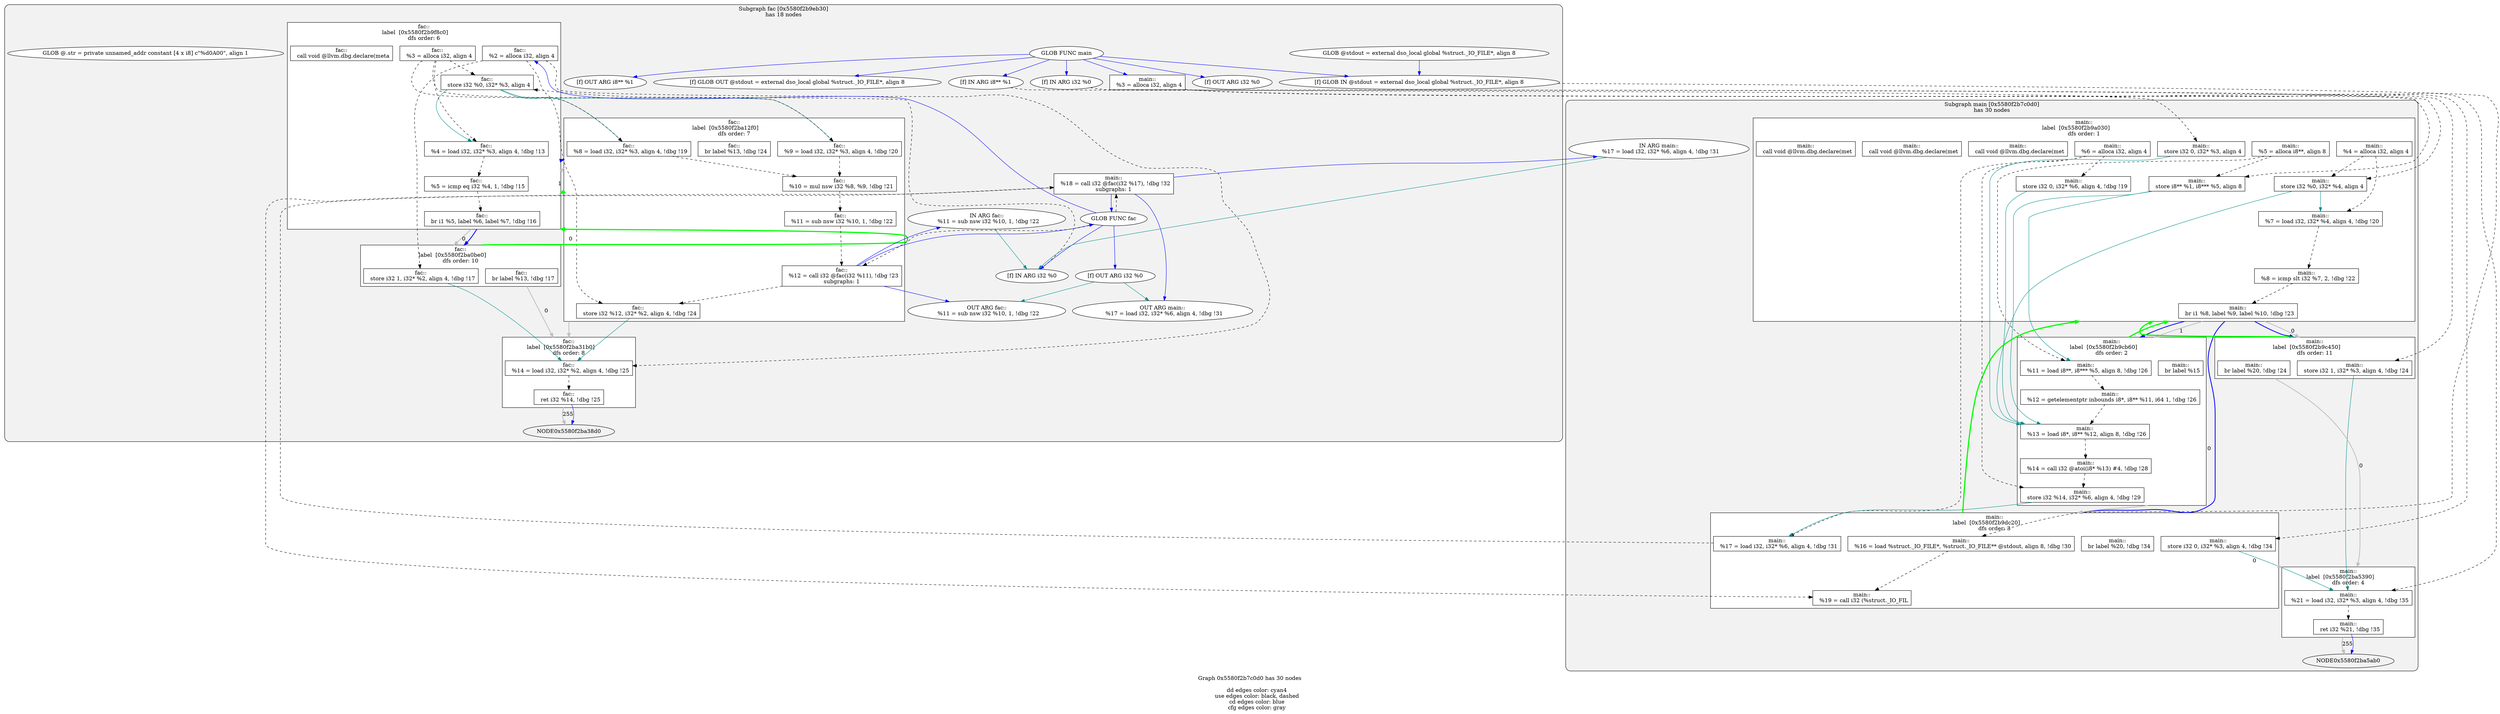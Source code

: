 digraph "DependenceGraph" {
	compound=true label="Graph 0x5580f2b7c0d0 has 30 nodes\n
	dd edges color: cyan4
	use edges color: black, dashed
	cd edges color: blue
	cfg edges color: gray"

	/* subgraph 0x5580f2b9eb30 nodes */
	subgraph cluster_0x5580f2b9eb30 {
		style="filled, rounded" fillcolor=gray95
		label="Subgraph fac [0x5580f2b9eb30]\nhas 18 nodes
"
		NODE0x5580f2b9f380 [label="[f] IN ARG i32 %0" style=filled fillcolor=white]
		/* -- node 0x5580f2b86630
		 * ------------------------------------------- */
		/* DD edges */
		/* USE edges */
		NODE0x5580f2b9f380 -> NODE0x5580f2b9ff90 [color="black" rank=max style="dashed"]
		/* CD edges */
		/* ID edges */
		NODE0x5580f2b9f580 [label="[f] OUT ARG i32 %0" style=filled fillcolor=white]
		/* -- node 0x5580f2b86630
		 * ------------------------------------------- */
		/* DD edges */
		NODE0x5580f2b9f580 -> NODE0x5580f2ba2820 [color="cyan4" rank=max]
		NODE0x5580f2b9f580 -> NODE0x5580f2ba4770 [color="cyan4" rank=max]
		/* USE edges */
		/* CD edges */
		/* ID edges */
		/* Basic Block fac::
label  [0x5580f2b9f8c0] */
		subgraph cluster_bb_0x5580f2b9f8c0 {
			style=filled fillcolor=white
			label="fac::
label  [0x5580f2b9f8c0]		\ndfs order: 6"
			NODE0x5580f2b9fad0 [shape=rect label="0x5580f2b80480"]
			NODE0x5580f2b9fd30 [shape=rect label="0x5580f2b80410"]
			NODE0x5580f2b9ff90 [shape=rect label="0x5580f2b84ec0"]
			NODE0x5580f2ba01f0 [shape=rect label="0x5580f2b76d50"]
			NODE0x5580f2ba0480 [shape=rect label="0x5580f2b803a0"]
			NODE0x5580f2ba06e0 [shape=rect label="0x5580f2b4efc0"]
			NODE0x5580f2ba0940 [shape=rect label="0x5580f2b87270"]
		} /* cluster_bb_0x5580f2b9f8c0 */

		/* Basic Block fac::
label  [0x5580f2ba0be0] */
		subgraph cluster_bb_0x5580f2ba0be0 {
			style=filled fillcolor=white
			label="fac::
label  [0x5580f2ba0be0]		\ndfs order: 10"
			NODE0x5580f2ba0df0 [shape=rect label="0x5580f2b87330"]
			NODE0x5580f2ba1050 [shape=rect label="0x5580f2b80300"]
		} /* cluster_bb_0x5580f2ba0be0 */

		/* Basic Block fac::
label  [0x5580f2ba12f0] */
		subgraph cluster_bb_0x5580f2ba12f0 {
			style=filled fillcolor=white
			label="fac::
label  [0x5580f2ba12f0]		\ndfs order: 7"
			NODE0x5580f2ba1500 [shape=rect label="0x5580f2b80290"]
			NODE0x5580f2ba1760 [shape=rect label="0x5580f2b801f0"]
			NODE0x5580f2ba19c0 [shape=rect label="0x5580f2b87450"]
			NODE0x5580f2ba1c20 [shape=rect label="0x5580f2b87510"]
			NODE0x5580f2ba1e80 [shape=rect label="0x5580f2b875d0"]
			NODE0x5580f2ba2cb0 [shape=rect label="0x5580f2b876a0"]
			NODE0x5580f2ba2f10 [shape=rect label="0x5580f2b87740"]
		} /* cluster_bb_0x5580f2ba12f0 */

		/* Basic Block fac::
label  [0x5580f2ba31b0] */
		subgraph cluster_bb_0x5580f2ba31b0 {
			style=filled fillcolor=white
			label="fac::
label  [0x5580f2ba31b0]		\ndfs order: 8"
			NODE0x5580f2ba33c0 [shape=rect label="0x5580f2b877b0"]
			NODE0x5580f2ba3620 [shape=rect label="0x5580f2b87850"]
		} /* cluster_bb_0x5580f2ba31b0 */

	NODE0x5580f2ba0940 -> NODE0x5580f2ba0df0 [penwidth=2 label="0"  ltail=cluster_bb_0x5580f2b9f8c0  lhead=cluster_bb_0x5580f2ba0be0  color="gray"]
	NODE0x5580f2ba0940 -> NODE0x5580f2ba1500 [penwidth=2 label="1"  ltail=cluster_bb_0x5580f2b9f8c0  lhead=cluster_bb_0x5580f2ba12f0  color="gray"]
	NODE0x5580f2ba0940 -> NODE0x5580f2ba0df0 [penwidth=2 color=blue  ltail=cluster_bb_0x5580f2b9f8c0  lhead=cluster_bb_0x5580f2ba0be0]
	NODE0x5580f2ba0940 -> NODE0x5580f2ba1500 [penwidth=2 color=blue  ltail=cluster_bb_0x5580f2b9f8c0  lhead=cluster_bb_0x5580f2ba12f0]
	NODE0x5580f2ba1050 -> NODE0x5580f2ba33c0 [penwidth=2 label="0"  ltail=cluster_bb_0x5580f2ba0be0  lhead=cluster_bb_0x5580f2ba31b0  color="gray"]
	/* post-dominance frontiers */
NODE0x5580f2ba0df0 -> NODE0x5580f2ba0940 [penwidth=3 color=green  ltail=cluster_bb_0x5580f2ba0be0  lhead=cluster_bb_0x5580f2b9f8c0 constraint=false]
	NODE0x5580f2ba2f10 -> NODE0x5580f2ba33c0 [penwidth=2 label="0"  ltail=cluster_bb_0x5580f2ba12f0  lhead=cluster_bb_0x5580f2ba31b0  color="gray"]
	/* post-dominance frontiers */
NODE0x5580f2ba1500 -> NODE0x5580f2ba0940 [penwidth=3 color=green  ltail=cluster_bb_0x5580f2ba12f0  lhead=cluster_bb_0x5580f2b9f8c0 constraint=false]
	NODE0x5580f2ba3620 -> NODE0x5580f2ba38d0 [penwidth=2 label="255"  ltail=cluster_bb_0x5580f2ba31b0  lhead=cluster_bb_0x5580f2ba3ad0  color="gray"]
		NODE0x5580f2ba06e0 [label="fac::
  %5 = icmp eq i32 %4, 1, !dbg !15" labelURL="recursion.c:5:11" style=filled fillcolor=white]
		/* -- node 0x5580f2b4efc0
		 * ------------------------------------------- */
		/* DD edges */
		/* USE edges */
		NODE0x5580f2ba06e0 -> NODE0x5580f2ba0940 [color="black" rank=max style="dashed"]
		/* CD edges */
		/* ID edges */
		NODE0x5580f2ba01f0 [label="fac::
  call void @llvm.dbg.declare(meta" labelURL="recursion.c:4:13" style=filled fillcolor=white]
		/* -- node 0x5580f2b76d50
		 * ------------------------------------------- */
		/* DD edges */
		/* USE edges */
		/* CD edges */
		/* ID edges */
		NODE0x5580f2ba1760 [label="fac::
  %9 = load i32, i32* %3, align 4, !dbg !20" labelURL="recursion.c:9:20" style=filled fillcolor=white]
		/* -- node 0x5580f2b801f0
		 * ------------------------------------------- */
		/* DD edges */
		/* USE edges */
		NODE0x5580f2ba1760 -> NODE0x5580f2ba19c0 [color="black" rank=max style="dashed"]
		/* CD edges */
		/* ID edges */
		NODE0x5580f2ba1500 [label="fac::
  %8 = load i32, i32* %3, align 4, !dbg !19" labelURL="recursion.c:9:16" style=filled fillcolor=white]
		/* -- node 0x5580f2b80290
		 * ------------------------------------------- */
		/* DD edges */
		/* USE edges */
		NODE0x5580f2ba1500 -> NODE0x5580f2ba19c0 [color="black" rank=max style="dashed"]
		/* CD edges */
		/* ID edges */
		NODE0x5580f2ba1050 [label="fac::
  br label %13, !dbg !17" labelURL="recursion.c:6:9" style=filled fillcolor=white]
		/* -- node 0x5580f2b80300
		 * ------------------------------------------- */
		/* DD edges */
		/* USE edges */
		/* CD edges */
		/* ID edges */
		NODE0x5580f2ba0480 [label="fac::
  %4 = load i32, i32* %3, align 4, !dbg !13" labelURL="recursion.c:5:9" style=filled fillcolor=white]
		/* -- node 0x5580f2b803a0
		 * ------------------------------------------- */
		/* DD edges */
		/* USE edges */
		NODE0x5580f2ba0480 -> NODE0x5580f2ba06e0 [color="black" rank=max style="dashed"]
		/* CD edges */
		/* ID edges */
		NODE0x5580f2b9fd30 [label="fac::
  %3 = alloca i32, align 4" style=filled fillcolor=white]
		/* -- node 0x5580f2b80410
		 * ------------------------------------------- */
		/* DD edges */
		/* USE edges */
		NODE0x5580f2b9fd30 -> NODE0x5580f2b9ff90 [color="black" rank=max style="dashed"]
		NODE0x5580f2b9fd30 -> NODE0x5580f2ba0480 [color="black" rank=max style="dashed"]
		NODE0x5580f2b9fd30 -> NODE0x5580f2ba1500 [color="black" rank=max style="dashed"]
		NODE0x5580f2b9fd30 -> NODE0x5580f2ba1760 [color="black" rank=max style="dashed"]
		/* CD edges */
		/* ID edges */
		NODE0x5580f2b9fad0 [label="fac::
  %2 = alloca i32, align 4" style=filled fillcolor=white]
		/* -- node 0x5580f2b80480
		 * ------------------------------------------- */
		/* DD edges */
		/* USE edges */
		NODE0x5580f2b9fad0 -> NODE0x5580f2ba0df0 [color="black" rank=max style="dashed"]
		NODE0x5580f2b9fad0 -> NODE0x5580f2ba2cb0 [color="black" rank=max style="dashed"]
		NODE0x5580f2b9fad0 -> NODE0x5580f2ba33c0 [color="black" rank=max style="dashed"]
		/* CD edges */
		/* ID edges */
		NODE0x5580f2b9ff90 [label="fac::
  store i32 %0, i32* %3, align 4" style=filled fillcolor=white]
		/* -- node 0x5580f2b84ec0
		 * ------------------------------------------- */
		/* DD edges */
		NODE0x5580f2b9ff90 -> NODE0x5580f2ba0480 [color="cyan4" rank=max]
		NODE0x5580f2b9ff90 -> NODE0x5580f2ba1500 [color="cyan4" rank=max]
		NODE0x5580f2b9ff90 -> NODE0x5580f2ba1760 [color="cyan4" rank=max]
		/* USE edges */
		/* CD edges */
		/* ID edges */
		NODE0x5580f2ba0940 [label="fac::
  br i1 %5, label %6, label %7, !dbg !16" labelURL="recursion.c:5:9" style=filled fillcolor=white]
		/* -- node 0x5580f2b87270
		 * ------------------------------------------- */
		/* DD edges */
		/* USE edges */
		/* CD edges */
		/* ID edges */
		NODE0x5580f2ba0df0 [label="fac::
  store i32 1, i32* %2, align 4, !dbg !17" labelURL="recursion.c:6:9" style=filled fillcolor=white]
		/* -- node 0x5580f2b87330
		 * ------------------------------------------- */
		/* DD edges */
		NODE0x5580f2ba0df0 -> NODE0x5580f2ba33c0 [color="cyan4" rank=max]
		/* USE edges */
		/* CD edges */
		/* ID edges */
		NODE0x5580f2ba19c0 [label="fac::
  %10 = mul nsw i32 %8, %9, !dbg !21" labelURL="recursion.c:9:18" style=filled fillcolor=white]
		/* -- node 0x5580f2b87450
		 * ------------------------------------------- */
		/* DD edges */
		/* USE edges */
		NODE0x5580f2ba19c0 -> NODE0x5580f2ba1c20 [color="black" rank=max style="dashed"]
		/* CD edges */
		/* ID edges */
		NODE0x5580f2ba1c20 [label="fac::
  %11 = sub nsw i32 %10, 1, !dbg !22" labelURL="recursion.c:9:21" style=filled fillcolor=white]
		/* -- node 0x5580f2b87510
		 * ------------------------------------------- */
		/* DD edges */
		/* USE edges */
		NODE0x5580f2ba1c20 -> NODE0x5580f2ba1e80 [color="black" rank=max style="dashed"]
		/* CD edges */
		/* ID edges */
		NODE0x5580f2ba1e80 [label="fac::
  %12 = call i32 @fac(i32 %11), !dbg !23\nsubgraphs: 1" labelURL="recursion.c:9:12" style=filled fillcolor=white]
		NODE0x5580f2ba2620 [label="IN ARG fac::
  %11 = sub nsw i32 %10, 1, !dbg !22" labelURL="recursion.c:9:21" style=filled fillcolor=white]
		/* -- node 0x5580f2b87510
		 * ------------------------------------------- */
		/* DD edges */
		NODE0x5580f2ba2620 -> NODE0x5580f2b9f380 [color="cyan4" rank=max]
		/* USE edges */
		/* CD edges */
		/* ID edges */
		NODE0x5580f2ba2820 [label="OUT ARG fac::
  %11 = sub nsw i32 %10, 1, !dbg !22" labelURL="recursion.c:9:21" style=filled fillcolor=white]
		/* -- node 0x5580f2b87510
		 * ------------------------------------------- */
		/* DD edges */
		/* USE edges */
		/* CD edges */
		/* ID edges */
		/* -- node 0x5580f2b875d0
		 * ------------------------------------------- */
		/* DD edges */
		/* USE edges */
		NODE0x5580f2ba1e80 -> NODE0x5580f2ba2cb0 [color="black" rank=max style="dashed"]
		/* CD edges */
		NODE0x5580f2ba1e80 -> NODE0x5580f2b9ecd0 [color="blue"]
		NODE0x5580f2ba1e80 -> NODE0x5580f2ba2620 [color="blue"]
		NODE0x5580f2ba1e80 -> NODE0x5580f2ba2820 [color="blue"]
		/* ID edges */
		NODE0x5580f2ba2cb0 [label="fac::
  store i32 %12, i32* %2, align 4, !dbg !24" labelURL="recursion.c:9:5" style=filled fillcolor=white]
		/* -- node 0x5580f2b876a0
		 * ------------------------------------------- */
		/* DD edges */
		NODE0x5580f2ba2cb0 -> NODE0x5580f2ba33c0 [color="cyan4" rank=max]
		/* USE edges */
		/* CD edges */
		/* ID edges */
		NODE0x5580f2ba2f10 [label="fac::
  br label %13, !dbg !24" labelURL="recursion.c:9:5" style=filled fillcolor=white]
		/* -- node 0x5580f2b87740
		 * ------------------------------------------- */
		/* DD edges */
		/* USE edges */
		/* CD edges */
		/* ID edges */
		NODE0x5580f2ba33c0 [label="fac::
  %14 = load i32, i32* %2, align 4, !dbg !25" labelURL="recursion.c:10:1" style=filled fillcolor=white]
		/* -- node 0x5580f2b877b0
		 * ------------------------------------------- */
		/* DD edges */
		/* USE edges */
		NODE0x5580f2ba33c0 -> NODE0x5580f2ba3620 [color="black" rank=max style="dashed"]
		/* CD edges */
		/* ID edges */
		NODE0x5580f2ba3620 [label="fac::
  ret i32 %14, !dbg !25" labelURL="recursion.c:10:1" style=filled fillcolor=white]
		/* -- node 0x5580f2b87850
		 * ------------------------------------------- */
		/* DD edges */
		/* USE edges */
		/* CD edges */
		NODE0x5580f2ba3620 -> NODE0x5580f2ba38d0 [color="blue"]
		/* ID edges */
		NODE0x5580f2b9ecd0 [label="GLOB FUNC fac" style=filled fillcolor=white]
		/* -- node 0x5580f2b4d6f8
		 * ------------------------------------------- */
		/* DD edges */
		/* USE edges */
		NODE0x5580f2b9ecd0 -> NODE0x5580f2b9e890 [color="black" rank=max style="dashed"]
		NODE0x5580f2b9ecd0 -> NODE0x5580f2ba1e80 [color="black" rank=max style="dashed"]
		/* CD edges */
		NODE0x5580f2b9ecd0 -> NODE0x5580f2b9f380 [color="blue"]
		NODE0x5580f2b9ecd0 -> NODE0x5580f2b9f580 [color="blue"]
		NODE0x5580f2b9ecd0 -> NODE0x5580f2b9fad0 [color="blue"]
		/* ID edges */
		NODE0x5580f2b99430 [label="GLOB FUNC main" style=filled fillcolor=white]
		/* -- node 0x5580f2b4d938
		 * ------------------------------------------- */
		/* DD edges */
		/* USE edges */
		/* CD edges */
		NODE0x5580f2b99430 -> NODE0x5580f2b99670 [color="blue"]
		NODE0x5580f2b99430 -> NODE0x5580f2b99870 [color="blue"]
		NODE0x5580f2b99430 -> NODE0x5580f2b99af0 [color="blue"]
		NODE0x5580f2b99430 -> NODE0x5580f2b99cf0 [color="blue"]
		NODE0x5580f2b99430 -> NODE0x5580f2b9a240 [color="blue"]
		NODE0x5580f2b99430 -> NODE0x5580f2b9e090 [color="blue"]
		NODE0x5580f2b99430 -> NODE0x5580f2b9e290 [color="blue"]
		/* ID edges */
		NODE0x5580f2b98f70 [label="GLOB @stdout = external dso_local global %struct._IO_FILE*, align 8" style=filled fillcolor=white]
		/* -- node 0x5580f2b7fe60
		 * ------------------------------------------- */
		/* DD edges */
		/* USE edges */
		/* CD edges */
		NODE0x5580f2b98f70 -> NODE0x5580f2b9e090 [color="blue"]
		/* ID edges */
		NODE0x5580f2b991b0 [label="GLOB @.str = private unnamed_addr constant [4 x i8] c\"%d\0A\00\", align 1" style=filled fillcolor=white]
		/* -- node 0x5580f2b7fee0
		 * ------------------------------------------- */
		/* DD edges */
		/* USE edges */
		/* CD edges */
		/* ID edges */
	}
	/* subgraph 0x5580f2b7c0d0 nodes */
	subgraph cluster_0x5580f2b7c0d0 {
		style="filled, rounded" fillcolor=gray95
		label="Subgraph main [0x5580f2b7c0d0]\nhas 30 nodes
"
		NODE0x5580f2b99670 [label="[f] IN ARG i32 %0" style=filled fillcolor=white]
		/* -- node 0x5580f2b884c0
		 * ------------------------------------------- */
		/* DD edges */
		/* USE edges */
		NODE0x5580f2b99670 -> NODE0x5580f2b9ae20 [color="black" rank=max style="dashed"]
		/* CD edges */
		/* ID edges */
		NODE0x5580f2b99870 [label="[f] OUT ARG i32 %0" style=filled fillcolor=white]
		/* -- node 0x5580f2b884c0
		 * ------------------------------------------- */
		/* DD edges */
		/* USE edges */
		/* CD edges */
		/* ID edges */
		NODE0x5580f2b99af0 [label="[f] IN ARG i8** %1" style=filled fillcolor=white]
		/* -- node 0x5580f2b884e8
		 * ------------------------------------------- */
		/* DD edges */
		/* USE edges */
		NODE0x5580f2b99af0 -> NODE0x5580f2b9b310 [color="black" rank=max style="dashed"]
		/* CD edges */
		/* ID edges */
		NODE0x5580f2b99cf0 [label="[f] OUT ARG i8** %1" style=filled fillcolor=white]
		/* -- node 0x5580f2b884e8
		 * ------------------------------------------- */
		/* DD edges */
		/* USE edges */
		/* CD edges */
		/* ID edges */
		NODE0x5580f2b9e090 [label="[f] GLOB IN @stdout = external dso_local global %struct._IO_FILE*, align 8" style=filled fillcolor=white]
		/* -- node 0x5580f2b7fe60
		 * ------------------------------------------- */
		/* DD edges */
		/* USE edges */
		NODE0x5580f2b9e090 -> NODE0x5580f2b9de30 [color="black" rank=max style="dashed"]
		/* CD edges */
		/* ID edges */
		NODE0x5580f2b9e290 [label="[f] GLOB OUT @stdout = external dso_local global %struct._IO_FILE*, align 8" style=filled fillcolor=white]
		/* -- node 0x5580f2b7fe60
		 * ------------------------------------------- */
		/* DD edges */
		/* USE edges */
		/* CD edges */
		/* ID edges */
		/* Basic Block main::
label  [0x5580f2b9a030] */
		subgraph cluster_bb_0x5580f2b9a030 {
			style=filled fillcolor=white
			label="main::
label  [0x5580f2b9a030]		\ndfs order: 1"
			NODE0x5580f2b9a240 [shape=rect label="0x5580f2b89630"]
			NODE0x5580f2b9a4a0 [shape=rect label="0x5580f2b896a0"]
			NODE0x5580f2b9a700 [shape=rect label="0x5580f2b89710"]
			NODE0x5580f2b9a960 [shape=rect label="0x5580f2b89780"]
			NODE0x5580f2b9abc0 [shape=rect label="0x5580f2b89810"]
			NODE0x5580f2b9ae20 [shape=rect label="0x5580f2b898a0"]
			NODE0x5580f2b9b080 [shape=rect label="0x5580f2b838e0"]
			NODE0x5580f2b9b310 [shape=rect label="0x5580f2b89930"]
			NODE0x5580f2b9b570 [shape=rect label="0x5580f2b2a8f0"]
			NODE0x5580f2b9b800 [shape=rect label="0x5580f2b1f340"]
			NODE0x5580f2b9ba90 [shape=rect label="0x5580f2b89ae0"]
			NODE0x5580f2b9bcf0 [shape=rect label="0x5580f2b89b50"]
			NODE0x5580f2b9bf50 [shape=rect label="0x5580f2b89c10"]
			NODE0x5580f2b9c1b0 [shape=rect label="0x5580f2b89cf0"]
		} /* cluster_bb_0x5580f2b9a030 */

		/* Basic Block main::
label  [0x5580f2b9c450] */
		subgraph cluster_bb_0x5580f2b9c450 {
			style=filled fillcolor=white
			label="main::
label  [0x5580f2b9c450]		\ndfs order: 11"
			NODE0x5580f2b9c660 [shape=rect label="0x5580f2b89db0"]
			NODE0x5580f2b9c8c0 [shape=rect label="0x5580f2b89e50"]
		} /* cluster_bb_0x5580f2b9c450 */

		/* Basic Block main::
label  [0x5580f2b9cb60] */
		subgraph cluster_bb_0x5580f2b9cb60 {
			style=filled fillcolor=white
			label="main::
label  [0x5580f2b9cb60]		\ndfs order: 2"
			NODE0x5580f2b9cd70 [shape=rect label="0x5580f2b89ec0"]
			NODE0x5580f2b9cfd0 [shape=rect label="0x5580f2b89f80"]
			NODE0x5580f2b9d230 [shape=rect label="0x5580f2b8a000"]
			NODE0x5580f2b9d490 [shape=rect label="0x5580f2b8a090"]
			NODE0x5580f2b9d720 [shape=rect label="0x5580f2b8a160"]
			NODE0x5580f2b9d980 [shape=rect label="0x5580f2b8a200"]
		} /* cluster_bb_0x5580f2b9cb60 */

		/* Basic Block main::
label  [0x5580f2b9dc20] */
		subgraph cluster_bb_0x5580f2b9dc20 {
			style=filled fillcolor=white
			label="main::
label  [0x5580f2b9dc20]		\ndfs order: 3"
			NODE0x5580f2b9de30 [shape=rect label="0x5580f2b8a270"]
			NODE0x5580f2b9e630 [shape=rect label="0x5580f2b8a310"]
			NODE0x5580f2b9e890 [shape=rect label="0x5580f2b8a3d0"]
			NODE0x5580f2ba4c00 [shape=rect label="0x5580f2b8a4e0"]
			NODE0x5580f2ba4e90 [shape=rect label="0x5580f2b8abc0"]
			NODE0x5580f2ba50f0 [shape=rect label="0x5580f2b8ac60"]
		} /* cluster_bb_0x5580f2b9dc20 */

		/* Basic Block main::
label  [0x5580f2ba5390] */
		subgraph cluster_bb_0x5580f2ba5390 {
			style=filled fillcolor=white
			label="main::
label  [0x5580f2ba5390]		\ndfs order: 4"
			NODE0x5580f2ba55a0 [shape=rect label="0x5580f2b8acd0"]
			NODE0x5580f2ba5800 [shape=rect label="0x5580f2b8ad70"]
		} /* cluster_bb_0x5580f2ba5390 */

	NODE0x5580f2b9c1b0 -> NODE0x5580f2b9c660 [penwidth=2 label="0"  ltail=cluster_bb_0x5580f2b9a030  lhead=cluster_bb_0x5580f2b9c450  color="gray"]
	NODE0x5580f2b9c1b0 -> NODE0x5580f2b9cd70 [penwidth=2 label="1"  ltail=cluster_bb_0x5580f2b9a030  lhead=cluster_bb_0x5580f2b9cb60  color="gray"]
	NODE0x5580f2b9c1b0 -> NODE0x5580f2b9c660 [penwidth=2 color=blue  ltail=cluster_bb_0x5580f2b9a030  lhead=cluster_bb_0x5580f2b9c450]
	NODE0x5580f2b9c1b0 -> NODE0x5580f2b9cd70 [penwidth=2 color=blue  ltail=cluster_bb_0x5580f2b9a030  lhead=cluster_bb_0x5580f2b9cb60]
	NODE0x5580f2b9c1b0 -> NODE0x5580f2b9de30 [penwidth=2 color=blue  ltail=cluster_bb_0x5580f2b9a030  lhead=cluster_bb_0x5580f2b9dc20]
	NODE0x5580f2b9c8c0 -> NODE0x5580f2ba55a0 [penwidth=2 label="0"  ltail=cluster_bb_0x5580f2b9c450  lhead=cluster_bb_0x5580f2ba5390  color="gray"]
	/* post-dominance frontiers */
NODE0x5580f2b9c660 -> NODE0x5580f2b9c1b0 [penwidth=3 color=green  ltail=cluster_bb_0x5580f2b9c450  lhead=cluster_bb_0x5580f2b9a030 constraint=false]
	NODE0x5580f2b9d980 -> NODE0x5580f2b9de30 [penwidth=2 label="0"  ltail=cluster_bb_0x5580f2b9cb60  lhead=cluster_bb_0x5580f2b9dc20  color="gray"]
	/* post-dominance frontiers */
NODE0x5580f2b9cd70 -> NODE0x5580f2b9c1b0 [penwidth=3 color=green  ltail=cluster_bb_0x5580f2b9cb60  lhead=cluster_bb_0x5580f2b9a030 constraint=false]
	NODE0x5580f2ba50f0 -> NODE0x5580f2ba55a0 [penwidth=2 label="0"  ltail=cluster_bb_0x5580f2b9dc20  lhead=cluster_bb_0x5580f2ba5390  color="gray"]
	/* post-dominance frontiers */
NODE0x5580f2b9de30 -> NODE0x5580f2b9c1b0 [penwidth=3 color=green  ltail=cluster_bb_0x5580f2b9dc20  lhead=cluster_bb_0x5580f2b9a030 constraint=false]
	NODE0x5580f2ba5800 -> NODE0x5580f2ba5ab0 [penwidth=2 label="255"  ltail=cluster_bb_0x5580f2ba5390  lhead=cluster_bb_0x5580f2ba5cb0  color="gray"]
		NODE0x5580f2b9b800 [label="main::
  call void @llvm.dbg.declare(met" labelURL="recursion.c:14:9" style=filled fillcolor=white]
		/* -- node 0x5580f2b1f340
		 * ------------------------------------------- */
		/* DD edges */
		/* USE edges */
		/* CD edges */
		/* ID edges */
		NODE0x5580f2b9b570 [label="main::
  call void @llvm.dbg.declare(met" labelURL="recursion.c:12:26" style=filled fillcolor=white]
		/* -- node 0x5580f2b2a8f0
		 * ------------------------------------------- */
		/* DD edges */
		/* USE edges */
		/* CD edges */
		/* ID edges */
		NODE0x5580f2b9b080 [label="main::
  call void @llvm.dbg.declare(met" labelURL="recursion.c:12:14" style=filled fillcolor=white]
		/* -- node 0x5580f2b838e0
		 * ------------------------------------------- */
		/* DD edges */
		/* USE edges */
		/* CD edges */
		/* ID edges */
		NODE0x5580f2b9a240 [label="main::
  %3 = alloca i32, align 4" style=filled fillcolor=white]
		/* -- node 0x5580f2b89630
		 * ------------------------------------------- */
		/* DD edges */
		/* USE edges */
		NODE0x5580f2b9a240 -> NODE0x5580f2b9abc0 [color="black" rank=max style="dashed"]
		NODE0x5580f2b9a240 -> NODE0x5580f2b9c660 [color="black" rank=max style="dashed"]
		NODE0x5580f2b9a240 -> NODE0x5580f2ba4e90 [color="black" rank=max style="dashed"]
		NODE0x5580f2b9a240 -> NODE0x5580f2ba55a0 [color="black" rank=max style="dashed"]
		/* CD edges */
		/* ID edges */
		NODE0x5580f2b9a4a0 [label="main::
  %4 = alloca i32, align 4" style=filled fillcolor=white]
		/* -- node 0x5580f2b896a0
		 * ------------------------------------------- */
		/* DD edges */
		/* USE edges */
		NODE0x5580f2b9a4a0 -> NODE0x5580f2b9ae20 [color="black" rank=max style="dashed"]
		NODE0x5580f2b9a4a0 -> NODE0x5580f2b9bcf0 [color="black" rank=max style="dashed"]
		/* CD edges */
		/* ID edges */
		NODE0x5580f2b9a700 [label="main::
  %5 = alloca i8**, align 8" style=filled fillcolor=white]
		/* -- node 0x5580f2b89710
		 * ------------------------------------------- */
		/* DD edges */
		/* USE edges */
		NODE0x5580f2b9a700 -> NODE0x5580f2b9b310 [color="black" rank=max style="dashed"]
		NODE0x5580f2b9a700 -> NODE0x5580f2b9cd70 [color="black" rank=max style="dashed"]
		/* CD edges */
		/* ID edges */
		NODE0x5580f2b9a960 [label="main::
  %6 = alloca i32, align 4" style=filled fillcolor=white]
		/* -- node 0x5580f2b89780
		 * ------------------------------------------- */
		/* DD edges */
		/* USE edges */
		NODE0x5580f2b9a960 -> NODE0x5580f2b9ba90 [color="black" rank=max style="dashed"]
		NODE0x5580f2b9a960 -> NODE0x5580f2b9d720 [color="black" rank=max style="dashed"]
		NODE0x5580f2b9a960 -> NODE0x5580f2b9e630 [color="black" rank=max style="dashed"]
		/* CD edges */
		/* ID edges */
		NODE0x5580f2b9abc0 [label="main::
  store i32 0, i32* %3, align 4" style=filled fillcolor=white]
		/* -- node 0x5580f2b89810
		 * ------------------------------------------- */
		/* DD edges */
		NODE0x5580f2b9abc0 -> NODE0x5580f2b9d230 [color="cyan4" rank=max]
		/* USE edges */
		/* CD edges */
		/* ID edges */
		NODE0x5580f2b9ae20 [label="main::
  store i32 %0, i32* %4, align 4" style=filled fillcolor=white]
		/* -- node 0x5580f2b898a0
		 * ------------------------------------------- */
		/* DD edges */
		NODE0x5580f2b9ae20 -> NODE0x5580f2b9bcf0 [color="cyan4" rank=max]
		NODE0x5580f2b9ae20 -> NODE0x5580f2b9d230 [color="cyan4" rank=max]
		/* USE edges */
		/* CD edges */
		/* ID edges */
		NODE0x5580f2b9b310 [label="main::
  store i8** %1, i8*** %5, align 8" style=filled fillcolor=white]
		/* -- node 0x5580f2b89930
		 * ------------------------------------------- */
		/* DD edges */
		NODE0x5580f2b9b310 -> NODE0x5580f2b9cd70 [color="cyan4" rank=max]
		NODE0x5580f2b9b310 -> NODE0x5580f2b9d230 [color="cyan4" rank=max]
		/* USE edges */
		/* CD edges */
		/* ID edges */
		NODE0x5580f2b9ba90 [label="main::
  store i32 0, i32* %6, align 4, !dbg !19" labelURL="recursion.c:14:9" style=filled fillcolor=white]
		/* -- node 0x5580f2b89ae0
		 * ------------------------------------------- */
		/* DD edges */
		NODE0x5580f2b9ba90 -> NODE0x5580f2b9d230 [color="cyan4" rank=max]
		/* USE edges */
		/* CD edges */
		/* ID edges */
		NODE0x5580f2b9bcf0 [label="main::
  %7 = load i32, i32* %4, align 4, !dbg !20" labelURL="recursion.c:16:9" style=filled fillcolor=white]
		/* -- node 0x5580f2b89b50
		 * ------------------------------------------- */
		/* DD edges */
		/* USE edges */
		NODE0x5580f2b9bcf0 -> NODE0x5580f2b9bf50 [color="black" rank=max style="dashed"]
		/* CD edges */
		/* ID edges */
		NODE0x5580f2b9bf50 [label="main::
  %8 = icmp slt i32 %7, 2, !dbg !22" labelURL="recursion.c:16:14" style=filled fillcolor=white]
		/* -- node 0x5580f2b89c10
		 * ------------------------------------------- */
		/* DD edges */
		/* USE edges */
		NODE0x5580f2b9bf50 -> NODE0x5580f2b9c1b0 [color="black" rank=max style="dashed"]
		/* CD edges */
		/* ID edges */
		NODE0x5580f2b9c1b0 [label="main::
  br i1 %8, label %9, label %10, !dbg !23" labelURL="recursion.c:16:9" style=filled fillcolor=white]
		/* -- node 0x5580f2b89cf0
		 * ------------------------------------------- */
		/* DD edges */
		/* USE edges */
		/* CD edges */
		/* ID edges */
		NODE0x5580f2b9c660 [label="main::
  store i32 1, i32* %3, align 4, !dbg !24" labelURL="recursion.c:17:9" style=filled fillcolor=white]
		/* -- node 0x5580f2b89db0
		 * ------------------------------------------- */
		/* DD edges */
		NODE0x5580f2b9c660 -> NODE0x5580f2ba55a0 [color="cyan4" rank=max]
		/* USE edges */
		/* CD edges */
		/* ID edges */
		NODE0x5580f2b9c8c0 [label="main::
  br label %20, !dbg !24" labelURL="recursion.c:17:9" style=filled fillcolor=white]
		/* -- node 0x5580f2b89e50
		 * ------------------------------------------- */
		/* DD edges */
		/* USE edges */
		/* CD edges */
		/* ID edges */
		NODE0x5580f2b9cd70 [label="main::
  %11 = load i8**, i8*** %5, align 8, !dbg !26" labelURL="recursion.c:19:18" style=filled fillcolor=white]
		/* -- node 0x5580f2b89ec0
		 * ------------------------------------------- */
		/* DD edges */
		/* USE edges */
		NODE0x5580f2b9cd70 -> NODE0x5580f2b9cfd0 [color="black" rank=max style="dashed"]
		/* CD edges */
		/* ID edges */
		NODE0x5580f2b9cfd0 [label="main::
  %12 = getelementptr inbounds i8*, i8** %11, i64 1, !dbg !26" labelURL="recursion.c:19:18" style=filled fillcolor=white]
		/* -- node 0x5580f2b89f80
		 * ------------------------------------------- */
		/* DD edges */
		/* USE edges */
		NODE0x5580f2b9cfd0 -> NODE0x5580f2b9d230 [color="black" rank=max style="dashed"]
		/* CD edges */
		/* ID edges */
		NODE0x5580f2b9d230 [label="main::
  %13 = load i8*, i8** %12, align 8, !dbg !26" labelURL="recursion.c:19:18" style=filled fillcolor=white]
		/* -- node 0x5580f2b8a000
		 * ------------------------------------------- */
		/* DD edges */
		/* USE edges */
		NODE0x5580f2b9d230 -> NODE0x5580f2b9d490 [color="black" rank=max style="dashed"]
		/* CD edges */
		/* ID edges */
		NODE0x5580f2b9d490 [label="main::
  %14 = call i32 @atoi(i8* %13) #4, !dbg !28" labelURL="recursion.c:19:13" style=filled fillcolor=white]
		/* -- node 0x5580f2b8a090
		 * ------------------------------------------- */
		/* DD edges */
		/* USE edges */
		NODE0x5580f2b9d490 -> NODE0x5580f2b9d720 [color="black" rank=max style="dashed"]
		/* CD edges */
		/* ID edges */
		NODE0x5580f2b9d720 [label="main::
  store i32 %14, i32* %6, align 4, !dbg !29" labelURL="recursion.c:19:11" style=filled fillcolor=white]
		/* -- node 0x5580f2b8a160
		 * ------------------------------------------- */
		/* DD edges */
		NODE0x5580f2b9d720 -> NODE0x5580f2b9e630 [color="cyan4" rank=max]
		/* USE edges */
		/* CD edges */
		/* ID edges */
		NODE0x5580f2b9d980 [label="main::
  br label %15" style=filled fillcolor=white]
		/* -- node 0x5580f2b8a200
		 * ------------------------------------------- */
		/* DD edges */
		/* USE edges */
		/* CD edges */
		/* ID edges */
		NODE0x5580f2b9de30 [label="main::
  %16 = load %struct._IO_FILE*, %struct._IO_FILE** @stdout, align 8, !dbg !30" labelURL="recursion.c:22:13" style=filled fillcolor=white]
		/* -- node 0x5580f2b8a270
		 * ------------------------------------------- */
		/* DD edges */
		/* USE edges */
		NODE0x5580f2b9de30 -> NODE0x5580f2ba4c00 [color="black" rank=max style="dashed"]
		/* CD edges */
		/* ID edges */
		NODE0x5580f2b9e630 [label="main::
  %17 = load i32, i32* %6, align 4, !dbg !31" labelURL="recursion.c:22:33" style=filled fillcolor=white]
		/* -- node 0x5580f2b8a310
		 * ------------------------------------------- */
		/* DD edges */
		/* USE edges */
		NODE0x5580f2b9e630 -> NODE0x5580f2b9e890 [color="black" rank=max style="dashed"]
		/* CD edges */
		/* ID edges */
		NODE0x5580f2b9e890 [label="main::
  %18 = call i32 @fac(i32 %17), !dbg !32\nsubgraphs: 1" labelURL="recursion.c:22:29" style=filled fillcolor=white]
		NODE0x5580f2ba4570 [label="IN ARG main::
  %17 = load i32, i32* %6, align 4, !dbg !31" labelURL="recursion.c:22:33" style=filled fillcolor=white]
		/* -- node 0x5580f2b8a310
		 * ------------------------------------------- */
		/* DD edges */
		NODE0x5580f2ba4570 -> NODE0x5580f2b9f380 [color="cyan4" rank=max]
		/* USE edges */
		/* CD edges */
		/* ID edges */
		NODE0x5580f2ba4770 [label="OUT ARG main::
  %17 = load i32, i32* %6, align 4, !dbg !31" labelURL="recursion.c:22:33" style=filled fillcolor=white]
		/* -- node 0x5580f2b8a310
		 * ------------------------------------------- */
		/* DD edges */
		/* USE edges */
		/* CD edges */
		/* ID edges */
		/* -- node 0x5580f2b8a3d0
		 * ------------------------------------------- */
		/* DD edges */
		/* USE edges */
		NODE0x5580f2b9e890 -> NODE0x5580f2ba4c00 [color="black" rank=max style="dashed"]
		/* CD edges */
		NODE0x5580f2b9e890 -> NODE0x5580f2b9ecd0 [color="blue"]
		NODE0x5580f2b9e890 -> NODE0x5580f2ba4570 [color="blue"]
		NODE0x5580f2b9e890 -> NODE0x5580f2ba4770 [color="blue"]
		/* ID edges */
		NODE0x5580f2ba4c00 [label="main::
  %19 = call i32 (%struct._IO_FIL" labelURL="recursion.c:22:5" style=filled fillcolor=white]
		/* -- node 0x5580f2b8a4e0
		 * ------------------------------------------- */
		/* DD edges */
		/* USE edges */
		/* CD edges */
		/* ID edges */
		NODE0x5580f2ba4e90 [label="main::
  store i32 0, i32* %3, align 4, !dbg !34" labelURL="recursion.c:24:2" style=filled fillcolor=white]
		/* -- node 0x5580f2b8abc0
		 * ------------------------------------------- */
		/* DD edges */
		NODE0x5580f2ba4e90 -> NODE0x5580f2ba55a0 [color="cyan4" rank=max]
		/* USE edges */
		/* CD edges */
		/* ID edges */
		NODE0x5580f2ba50f0 [label="main::
  br label %20, !dbg !34" labelURL="recursion.c:24:2" style=filled fillcolor=white]
		/* -- node 0x5580f2b8ac60
		 * ------------------------------------------- */
		/* DD edges */
		/* USE edges */
		/* CD edges */
		/* ID edges */
		NODE0x5580f2ba55a0 [label="main::
  %21 = load i32, i32* %3, align 4, !dbg !35" labelURL="recursion.c:25:1" style=filled fillcolor=white]
		/* -- node 0x5580f2b8acd0
		 * ------------------------------------------- */
		/* DD edges */
		/* USE edges */
		NODE0x5580f2ba55a0 -> NODE0x5580f2ba5800 [color="black" rank=max style="dashed"]
		/* CD edges */
		/* ID edges */
		NODE0x5580f2ba5800 [label="main::
  ret i32 %21, !dbg !35" labelURL="recursion.c:25:1" style=filled fillcolor=white]
		/* -- node 0x5580f2b8ad70
		 * ------------------------------------------- */
		/* DD edges */
		/* USE edges */
		/* CD edges */
		NODE0x5580f2ba5800 -> NODE0x5580f2ba5ab0 [color="blue"]
		/* ID edges */
	}
}

